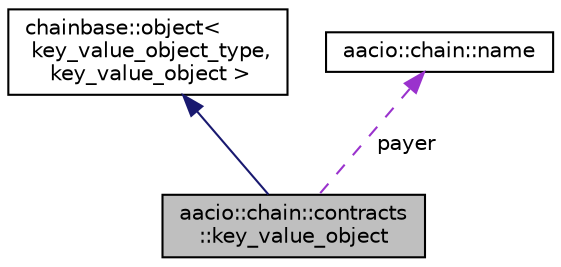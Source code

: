 digraph "aacio::chain::contracts::key_value_object"
{
  edge [fontname="Helvetica",fontsize="10",labelfontname="Helvetica",labelfontsize="10"];
  node [fontname="Helvetica",fontsize="10",shape=record];
  Node2 [label="aacio::chain::contracts\l::key_value_object",height=0.2,width=0.4,color="black", fillcolor="grey75", style="filled", fontcolor="black"];
  Node3 -> Node2 [dir="back",color="midnightblue",fontsize="10",style="solid",fontname="Helvetica"];
  Node3 [label="chainbase::object\<\l key_value_object_type,\l key_value_object \>",height=0.2,width=0.4,color="black", fillcolor="white", style="filled",URL="$structchainbase_1_1object.html"];
  Node4 -> Node2 [dir="back",color="darkorchid3",fontsize="10",style="dashed",label=" payer" ,fontname="Helvetica"];
  Node4 [label="aacio::chain::name",height=0.2,width=0.4,color="black", fillcolor="white", style="filled",URL="$structaacio_1_1chain_1_1name.html"];
}
